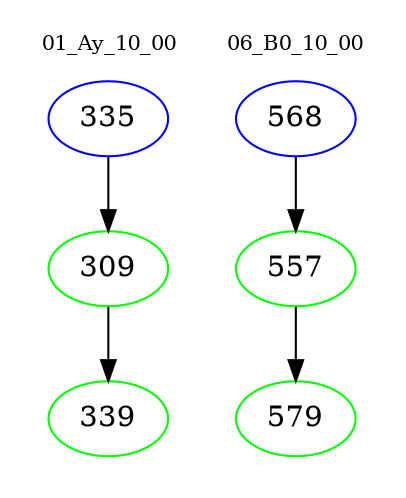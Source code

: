 digraph{
subgraph cluster_0 {
color = white
label = "01_Ay_10_00";
fontsize=10;
T0_335 [label="335", color="blue"]
T0_335 -> T0_309 [color="black"]
T0_309 [label="309", color="green"]
T0_309 -> T0_339 [color="black"]
T0_339 [label="339", color="green"]
}
subgraph cluster_1 {
color = white
label = "06_B0_10_00";
fontsize=10;
T1_568 [label="568", color="blue"]
T1_568 -> T1_557 [color="black"]
T1_557 [label="557", color="green"]
T1_557 -> T1_579 [color="black"]
T1_579 [label="579", color="green"]
}
}
